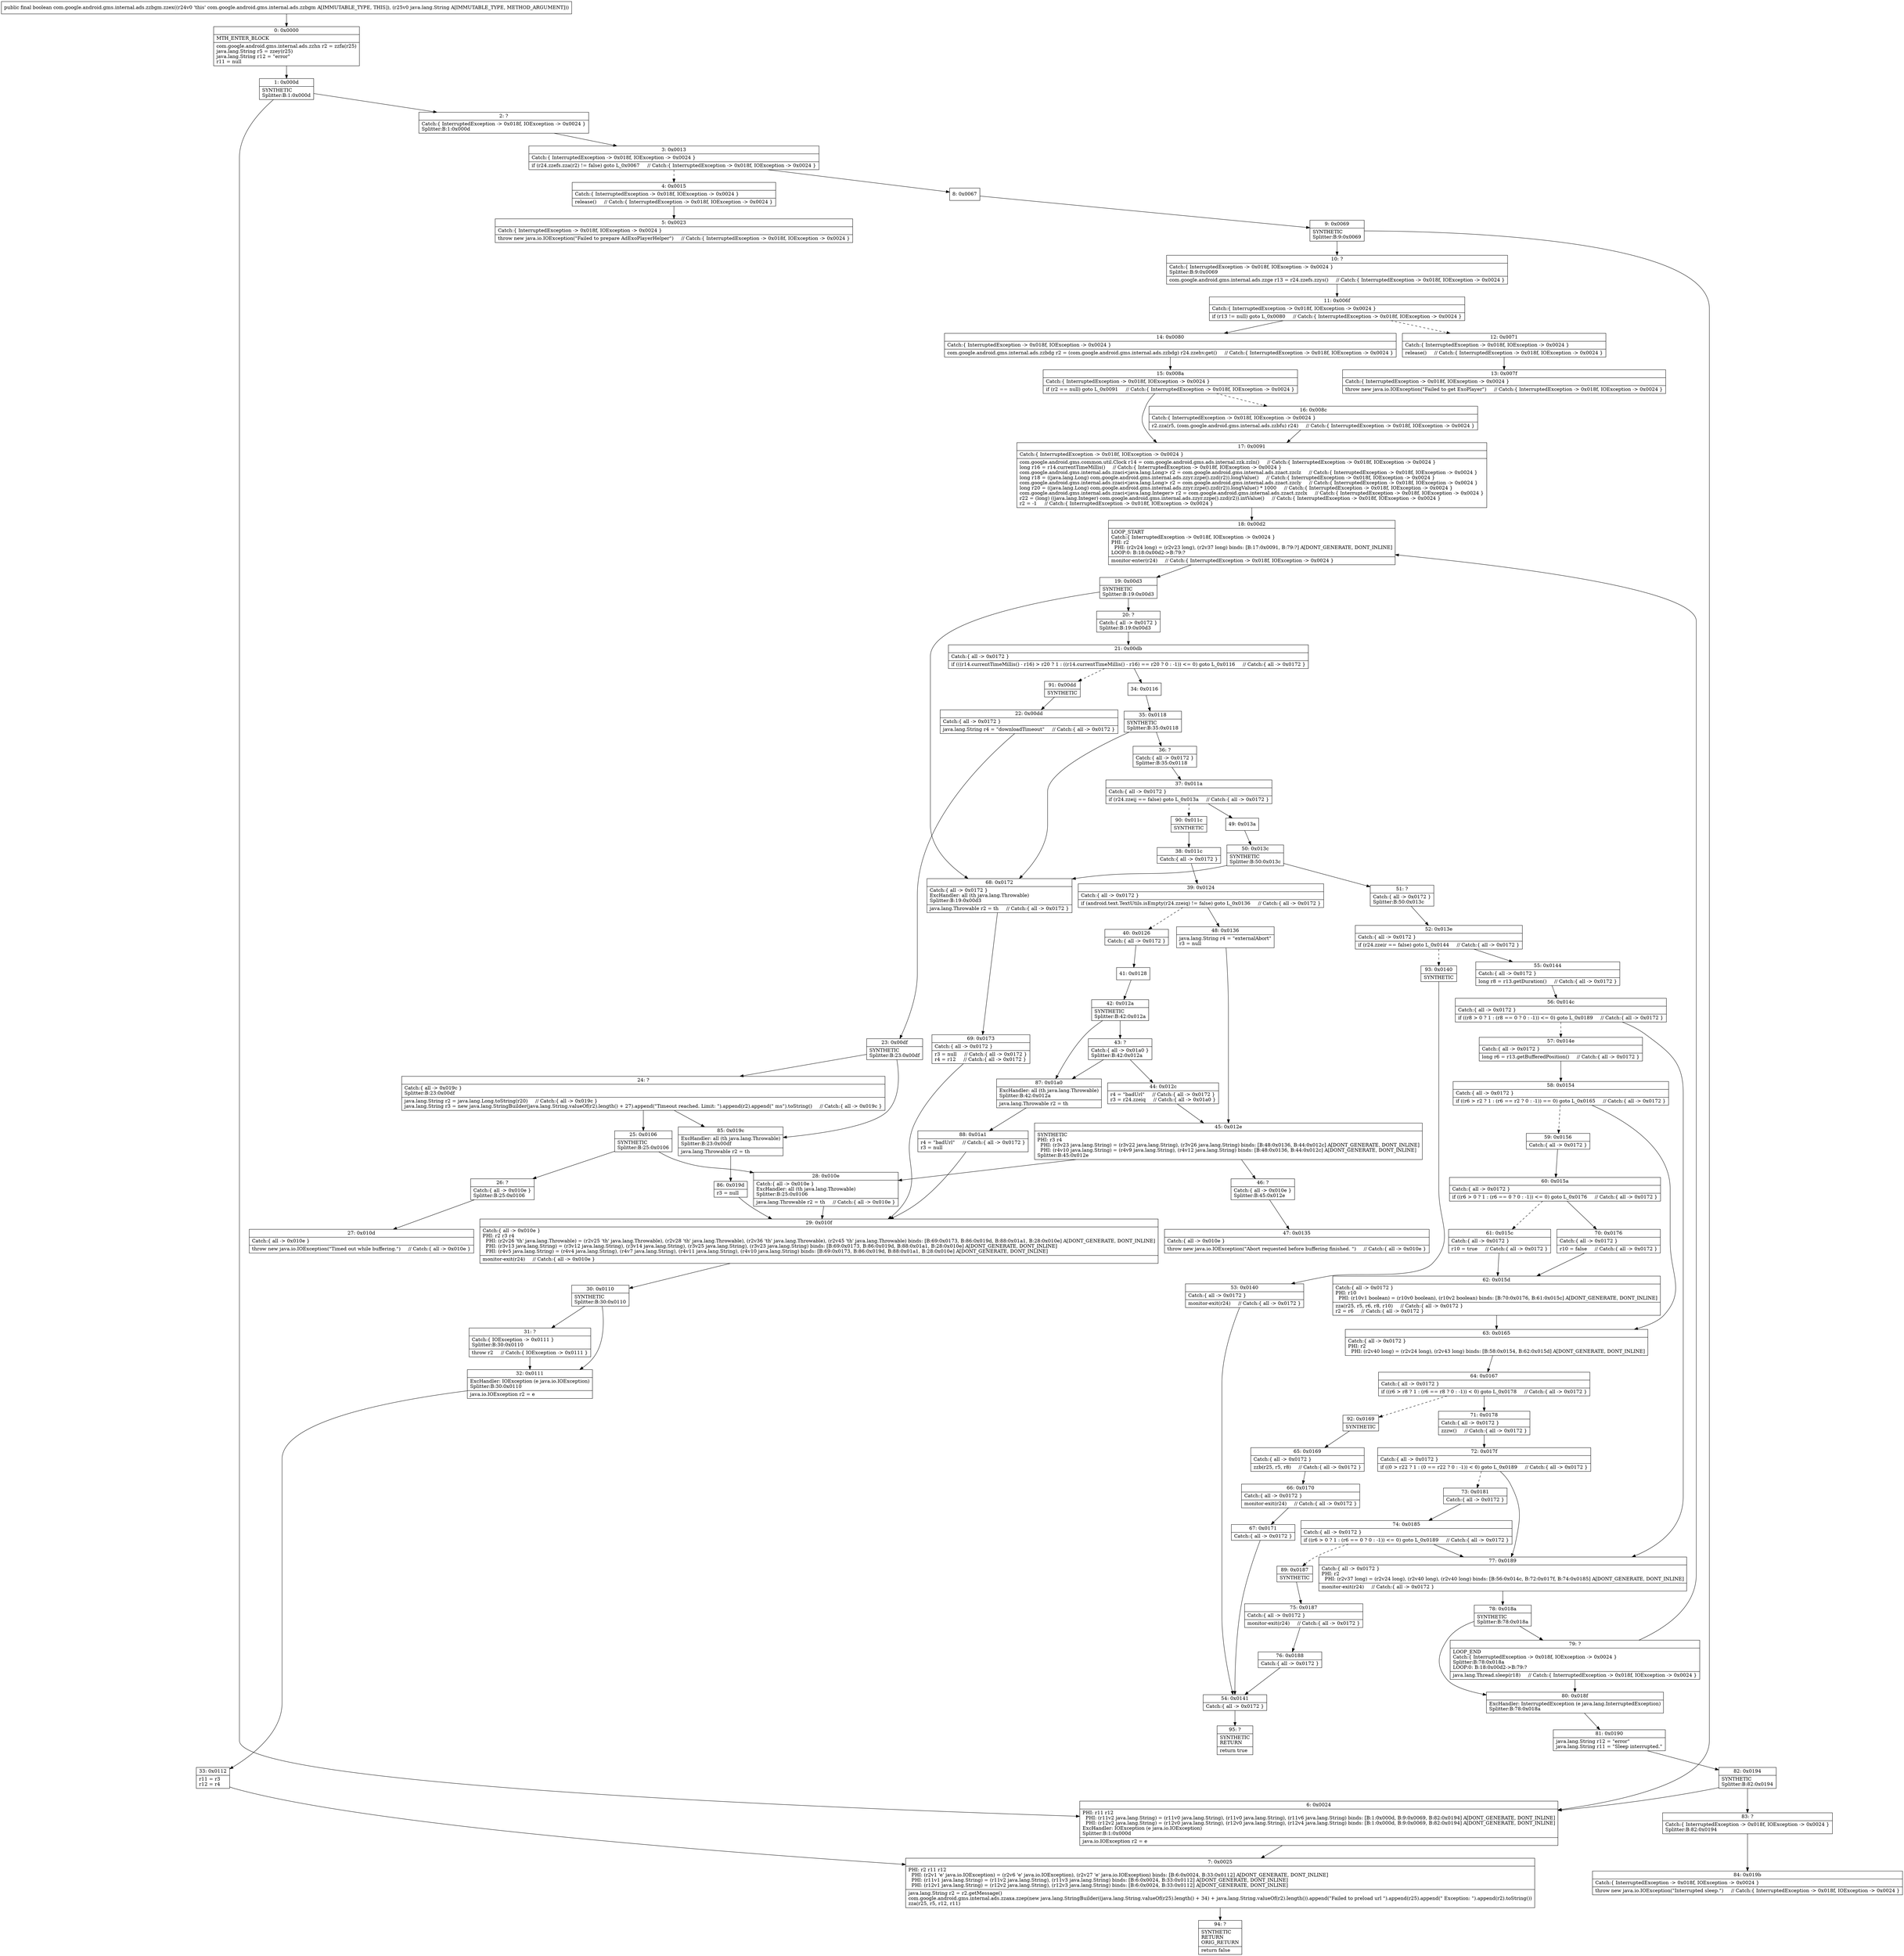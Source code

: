 digraph "CFG forcom.google.android.gms.internal.ads.zzbgm.zzex(Ljava\/lang\/String;)Z" {
Node_0 [shape=record,label="{0\:\ 0x0000|MTH_ENTER_BLOCK\l|com.google.android.gms.internal.ads.zzhn r2 = zzfa(r25)\ljava.lang.String r5 = zzey(r25)\ljava.lang.String r12 = \"error\"\lr11 = null\l}"];
Node_1 [shape=record,label="{1\:\ 0x000d|SYNTHETIC\lSplitter:B:1:0x000d\l}"];
Node_2 [shape=record,label="{2\:\ ?|Catch:\{ InterruptedException \-\> 0x018f, IOException \-\> 0x0024 \}\lSplitter:B:1:0x000d\l}"];
Node_3 [shape=record,label="{3\:\ 0x0013|Catch:\{ InterruptedException \-\> 0x018f, IOException \-\> 0x0024 \}\l|if (r24.zzefs.zza(r2) != false) goto L_0x0067     \/\/ Catch:\{ InterruptedException \-\> 0x018f, IOException \-\> 0x0024 \}\l}"];
Node_4 [shape=record,label="{4\:\ 0x0015|Catch:\{ InterruptedException \-\> 0x018f, IOException \-\> 0x0024 \}\l|release()     \/\/ Catch:\{ InterruptedException \-\> 0x018f, IOException \-\> 0x0024 \}\l}"];
Node_5 [shape=record,label="{5\:\ 0x0023|Catch:\{ InterruptedException \-\> 0x018f, IOException \-\> 0x0024 \}\l|throw new java.io.IOException(\"Failed to prepare AdExoPlayerHelper\")     \/\/ Catch:\{ InterruptedException \-\> 0x018f, IOException \-\> 0x0024 \}\l}"];
Node_6 [shape=record,label="{6\:\ 0x0024|PHI: r11 r12 \l  PHI: (r11v2 java.lang.String) = (r11v0 java.lang.String), (r11v0 java.lang.String), (r11v6 java.lang.String) binds: [B:1:0x000d, B:9:0x0069, B:82:0x0194] A[DONT_GENERATE, DONT_INLINE]\l  PHI: (r12v2 java.lang.String) = (r12v0 java.lang.String), (r12v0 java.lang.String), (r12v4 java.lang.String) binds: [B:1:0x000d, B:9:0x0069, B:82:0x0194] A[DONT_GENERATE, DONT_INLINE]\lExcHandler: IOException (e java.io.IOException)\lSplitter:B:1:0x000d\l|java.io.IOException r2 = e\l}"];
Node_7 [shape=record,label="{7\:\ 0x0025|PHI: r2 r11 r12 \l  PHI: (r2v1 'e' java.io.IOException) = (r2v6 'e' java.io.IOException), (r2v27 'e' java.io.IOException) binds: [B:6:0x0024, B:33:0x0112] A[DONT_GENERATE, DONT_INLINE]\l  PHI: (r11v1 java.lang.String) = (r11v2 java.lang.String), (r11v3 java.lang.String) binds: [B:6:0x0024, B:33:0x0112] A[DONT_GENERATE, DONT_INLINE]\l  PHI: (r12v1 java.lang.String) = (r12v2 java.lang.String), (r12v3 java.lang.String) binds: [B:6:0x0024, B:33:0x0112] A[DONT_GENERATE, DONT_INLINE]\l|java.lang.String r2 = r2.getMessage()\lcom.google.android.gms.internal.ads.zzaxa.zzep(new java.lang.StringBuilder((java.lang.String.valueOf(r25).length() + 34) + java.lang.String.valueOf(r2).length()).append(\"Failed to preload url \").append(r25).append(\" Exception: \").append(r2).toString())\lzza(r25, r5, r12, r11)\l}"];
Node_8 [shape=record,label="{8\:\ 0x0067}"];
Node_9 [shape=record,label="{9\:\ 0x0069|SYNTHETIC\lSplitter:B:9:0x0069\l}"];
Node_10 [shape=record,label="{10\:\ ?|Catch:\{ InterruptedException \-\> 0x018f, IOException \-\> 0x0024 \}\lSplitter:B:9:0x0069\l|com.google.android.gms.internal.ads.zzge r13 = r24.zzefs.zzys()     \/\/ Catch:\{ InterruptedException \-\> 0x018f, IOException \-\> 0x0024 \}\l}"];
Node_11 [shape=record,label="{11\:\ 0x006f|Catch:\{ InterruptedException \-\> 0x018f, IOException \-\> 0x0024 \}\l|if (r13 != null) goto L_0x0080     \/\/ Catch:\{ InterruptedException \-\> 0x018f, IOException \-\> 0x0024 \}\l}"];
Node_12 [shape=record,label="{12\:\ 0x0071|Catch:\{ InterruptedException \-\> 0x018f, IOException \-\> 0x0024 \}\l|release()     \/\/ Catch:\{ InterruptedException \-\> 0x018f, IOException \-\> 0x0024 \}\l}"];
Node_13 [shape=record,label="{13\:\ 0x007f|Catch:\{ InterruptedException \-\> 0x018f, IOException \-\> 0x0024 \}\l|throw new java.io.IOException(\"Failed to get ExoPlayer\")     \/\/ Catch:\{ InterruptedException \-\> 0x018f, IOException \-\> 0x0024 \}\l}"];
Node_14 [shape=record,label="{14\:\ 0x0080|Catch:\{ InterruptedException \-\> 0x018f, IOException \-\> 0x0024 \}\l|com.google.android.gms.internal.ads.zzbdg r2 = (com.google.android.gms.internal.ads.zzbdg) r24.zzehv.get()     \/\/ Catch:\{ InterruptedException \-\> 0x018f, IOException \-\> 0x0024 \}\l}"];
Node_15 [shape=record,label="{15\:\ 0x008a|Catch:\{ InterruptedException \-\> 0x018f, IOException \-\> 0x0024 \}\l|if (r2 == null) goto L_0x0091     \/\/ Catch:\{ InterruptedException \-\> 0x018f, IOException \-\> 0x0024 \}\l}"];
Node_16 [shape=record,label="{16\:\ 0x008c|Catch:\{ InterruptedException \-\> 0x018f, IOException \-\> 0x0024 \}\l|r2.zza(r5, (com.google.android.gms.internal.ads.zzbfu) r24)     \/\/ Catch:\{ InterruptedException \-\> 0x018f, IOException \-\> 0x0024 \}\l}"];
Node_17 [shape=record,label="{17\:\ 0x0091|Catch:\{ InterruptedException \-\> 0x018f, IOException \-\> 0x0024 \}\l|com.google.android.gms.common.util.Clock r14 = com.google.android.gms.ads.internal.zzk.zzln()     \/\/ Catch:\{ InterruptedException \-\> 0x018f, IOException \-\> 0x0024 \}\llong r16 = r14.currentTimeMillis()     \/\/ Catch:\{ InterruptedException \-\> 0x018f, IOException \-\> 0x0024 \}\lcom.google.android.gms.internal.ads.zzaci\<java.lang.Long\> r2 = com.google.android.gms.internal.ads.zzact.zzclz     \/\/ Catch:\{ InterruptedException \-\> 0x018f, IOException \-\> 0x0024 \}\llong r18 = ((java.lang.Long) com.google.android.gms.internal.ads.zzyr.zzpe().zzd(r2)).longValue()     \/\/ Catch:\{ InterruptedException \-\> 0x018f, IOException \-\> 0x0024 \}\lcom.google.android.gms.internal.ads.zzaci\<java.lang.Long\> r2 = com.google.android.gms.internal.ads.zzact.zzcly     \/\/ Catch:\{ InterruptedException \-\> 0x018f, IOException \-\> 0x0024 \}\llong r20 = ((java.lang.Long) com.google.android.gms.internal.ads.zzyr.zzpe().zzd(r2)).longValue() * 1000     \/\/ Catch:\{ InterruptedException \-\> 0x018f, IOException \-\> 0x0024 \}\lcom.google.android.gms.internal.ads.zzaci\<java.lang.Integer\> r2 = com.google.android.gms.internal.ads.zzact.zzclx     \/\/ Catch:\{ InterruptedException \-\> 0x018f, IOException \-\> 0x0024 \}\lr22 = (long) ((java.lang.Integer) com.google.android.gms.internal.ads.zzyr.zzpe().zzd(r2)).intValue()     \/\/ Catch:\{ InterruptedException \-\> 0x018f, IOException \-\> 0x0024 \}\lr2 = \-1     \/\/ Catch:\{ InterruptedException \-\> 0x018f, IOException \-\> 0x0024 \}\l}"];
Node_18 [shape=record,label="{18\:\ 0x00d2|LOOP_START\lCatch:\{ InterruptedException \-\> 0x018f, IOException \-\> 0x0024 \}\lPHI: r2 \l  PHI: (r2v24 long) = (r2v23 long), (r2v37 long) binds: [B:17:0x0091, B:79:?] A[DONT_GENERATE, DONT_INLINE]\lLOOP:0: B:18:0x00d2\-\>B:79:?\l|monitor\-enter(r24)     \/\/ Catch:\{ InterruptedException \-\> 0x018f, IOException \-\> 0x0024 \}\l}"];
Node_19 [shape=record,label="{19\:\ 0x00d3|SYNTHETIC\lSplitter:B:19:0x00d3\l}"];
Node_20 [shape=record,label="{20\:\ ?|Catch:\{ all \-\> 0x0172 \}\lSplitter:B:19:0x00d3\l}"];
Node_21 [shape=record,label="{21\:\ 0x00db|Catch:\{ all \-\> 0x0172 \}\l|if (((r14.currentTimeMillis() \- r16) \> r20 ? 1 : ((r14.currentTimeMillis() \- r16) == r20 ? 0 : \-1)) \<= 0) goto L_0x0116     \/\/ Catch:\{ all \-\> 0x0172 \}\l}"];
Node_22 [shape=record,label="{22\:\ 0x00dd|Catch:\{ all \-\> 0x0172 \}\l|java.lang.String r4 = \"downloadTimeout\"     \/\/ Catch:\{ all \-\> 0x0172 \}\l}"];
Node_23 [shape=record,label="{23\:\ 0x00df|SYNTHETIC\lSplitter:B:23:0x00df\l}"];
Node_24 [shape=record,label="{24\:\ ?|Catch:\{ all \-\> 0x019c \}\lSplitter:B:23:0x00df\l|java.lang.String r2 = java.lang.Long.toString(r20)     \/\/ Catch:\{ all \-\> 0x019c \}\ljava.lang.String r3 = new java.lang.StringBuilder(java.lang.String.valueOf(r2).length() + 27).append(\"Timeout reached. Limit: \").append(r2).append(\" ms\").toString()     \/\/ Catch:\{ all \-\> 0x019c \}\l}"];
Node_25 [shape=record,label="{25\:\ 0x0106|SYNTHETIC\lSplitter:B:25:0x0106\l}"];
Node_26 [shape=record,label="{26\:\ ?|Catch:\{ all \-\> 0x010e \}\lSplitter:B:25:0x0106\l}"];
Node_27 [shape=record,label="{27\:\ 0x010d|Catch:\{ all \-\> 0x010e \}\l|throw new java.io.IOException(\"Timed out while buffering.\")     \/\/ Catch:\{ all \-\> 0x010e \}\l}"];
Node_28 [shape=record,label="{28\:\ 0x010e|Catch:\{ all \-\> 0x010e \}\lExcHandler: all (th java.lang.Throwable)\lSplitter:B:25:0x0106\l|java.lang.Throwable r2 = th     \/\/ Catch:\{ all \-\> 0x010e \}\l}"];
Node_29 [shape=record,label="{29\:\ 0x010f|Catch:\{ all \-\> 0x010e \}\lPHI: r2 r3 r4 \l  PHI: (r2v26 'th' java.lang.Throwable) = (r2v25 'th' java.lang.Throwable), (r2v28 'th' java.lang.Throwable), (r2v36 'th' java.lang.Throwable), (r2v45 'th' java.lang.Throwable) binds: [B:69:0x0173, B:86:0x019d, B:88:0x01a1, B:28:0x010e] A[DONT_GENERATE, DONT_INLINE]\l  PHI: (r3v13 java.lang.String) = (r3v12 java.lang.String), (r3v14 java.lang.String), (r3v25 java.lang.String), (r3v23 java.lang.String) binds: [B:69:0x0173, B:86:0x019d, B:88:0x01a1, B:28:0x010e] A[DONT_GENERATE, DONT_INLINE]\l  PHI: (r4v5 java.lang.String) = (r4v4 java.lang.String), (r4v7 java.lang.String), (r4v11 java.lang.String), (r4v10 java.lang.String) binds: [B:69:0x0173, B:86:0x019d, B:88:0x01a1, B:28:0x010e] A[DONT_GENERATE, DONT_INLINE]\l|monitor\-exit(r24)     \/\/ Catch:\{ all \-\> 0x010e \}\l}"];
Node_30 [shape=record,label="{30\:\ 0x0110|SYNTHETIC\lSplitter:B:30:0x0110\l}"];
Node_31 [shape=record,label="{31\:\ ?|Catch:\{ IOException \-\> 0x0111 \}\lSplitter:B:30:0x0110\l|throw r2     \/\/ Catch:\{ IOException \-\> 0x0111 \}\l}"];
Node_32 [shape=record,label="{32\:\ 0x0111|ExcHandler: IOException (e java.io.IOException)\lSplitter:B:30:0x0110\l|java.io.IOException r2 = e\l}"];
Node_33 [shape=record,label="{33\:\ 0x0112|r11 = r3\lr12 = r4\l}"];
Node_34 [shape=record,label="{34\:\ 0x0116}"];
Node_35 [shape=record,label="{35\:\ 0x0118|SYNTHETIC\lSplitter:B:35:0x0118\l}"];
Node_36 [shape=record,label="{36\:\ ?|Catch:\{ all \-\> 0x0172 \}\lSplitter:B:35:0x0118\l}"];
Node_37 [shape=record,label="{37\:\ 0x011a|Catch:\{ all \-\> 0x0172 \}\l|if (r24.zzeij == false) goto L_0x013a     \/\/ Catch:\{ all \-\> 0x0172 \}\l}"];
Node_38 [shape=record,label="{38\:\ 0x011c|Catch:\{ all \-\> 0x0172 \}\l}"];
Node_39 [shape=record,label="{39\:\ 0x0124|Catch:\{ all \-\> 0x0172 \}\l|if (android.text.TextUtils.isEmpty(r24.zzeiq) != false) goto L_0x0136     \/\/ Catch:\{ all \-\> 0x0172 \}\l}"];
Node_40 [shape=record,label="{40\:\ 0x0126|Catch:\{ all \-\> 0x0172 \}\l}"];
Node_41 [shape=record,label="{41\:\ 0x0128}"];
Node_42 [shape=record,label="{42\:\ 0x012a|SYNTHETIC\lSplitter:B:42:0x012a\l}"];
Node_43 [shape=record,label="{43\:\ ?|Catch:\{ all \-\> 0x01a0 \}\lSplitter:B:42:0x012a\l}"];
Node_44 [shape=record,label="{44\:\ 0x012c|r4 = \"badUrl\"     \/\/ Catch:\{ all \-\> 0x0172 \}\lr3 = r24.zzeiq     \/\/ Catch:\{ all \-\> 0x01a0 \}\l}"];
Node_45 [shape=record,label="{45\:\ 0x012e|SYNTHETIC\lPHI: r3 r4 \l  PHI: (r3v23 java.lang.String) = (r3v22 java.lang.String), (r3v26 java.lang.String) binds: [B:48:0x0136, B:44:0x012c] A[DONT_GENERATE, DONT_INLINE]\l  PHI: (r4v10 java.lang.String) = (r4v9 java.lang.String), (r4v12 java.lang.String) binds: [B:48:0x0136, B:44:0x012c] A[DONT_GENERATE, DONT_INLINE]\lSplitter:B:45:0x012e\l}"];
Node_46 [shape=record,label="{46\:\ ?|Catch:\{ all \-\> 0x010e \}\lSplitter:B:45:0x012e\l}"];
Node_47 [shape=record,label="{47\:\ 0x0135|Catch:\{ all \-\> 0x010e \}\l|throw new java.io.IOException(\"Abort requested before buffering finished. \")     \/\/ Catch:\{ all \-\> 0x010e \}\l}"];
Node_48 [shape=record,label="{48\:\ 0x0136|java.lang.String r4 = \"externalAbort\"\lr3 = null\l}"];
Node_49 [shape=record,label="{49\:\ 0x013a}"];
Node_50 [shape=record,label="{50\:\ 0x013c|SYNTHETIC\lSplitter:B:50:0x013c\l}"];
Node_51 [shape=record,label="{51\:\ ?|Catch:\{ all \-\> 0x0172 \}\lSplitter:B:50:0x013c\l}"];
Node_52 [shape=record,label="{52\:\ 0x013e|Catch:\{ all \-\> 0x0172 \}\l|if (r24.zzeir == false) goto L_0x0144     \/\/ Catch:\{ all \-\> 0x0172 \}\l}"];
Node_53 [shape=record,label="{53\:\ 0x0140|Catch:\{ all \-\> 0x0172 \}\l|monitor\-exit(r24)     \/\/ Catch:\{ all \-\> 0x0172 \}\l}"];
Node_54 [shape=record,label="{54\:\ 0x0141|Catch:\{ all \-\> 0x0172 \}\l}"];
Node_55 [shape=record,label="{55\:\ 0x0144|Catch:\{ all \-\> 0x0172 \}\l|long r8 = r13.getDuration()     \/\/ Catch:\{ all \-\> 0x0172 \}\l}"];
Node_56 [shape=record,label="{56\:\ 0x014c|Catch:\{ all \-\> 0x0172 \}\l|if ((r8 \> 0 ? 1 : (r8 == 0 ? 0 : \-1)) \<= 0) goto L_0x0189     \/\/ Catch:\{ all \-\> 0x0172 \}\l}"];
Node_57 [shape=record,label="{57\:\ 0x014e|Catch:\{ all \-\> 0x0172 \}\l|long r6 = r13.getBufferedPosition()     \/\/ Catch:\{ all \-\> 0x0172 \}\l}"];
Node_58 [shape=record,label="{58\:\ 0x0154|Catch:\{ all \-\> 0x0172 \}\l|if ((r6 \> r2 ? 1 : (r6 == r2 ? 0 : \-1)) == 0) goto L_0x0165     \/\/ Catch:\{ all \-\> 0x0172 \}\l}"];
Node_59 [shape=record,label="{59\:\ 0x0156|Catch:\{ all \-\> 0x0172 \}\l}"];
Node_60 [shape=record,label="{60\:\ 0x015a|Catch:\{ all \-\> 0x0172 \}\l|if ((r6 \> 0 ? 1 : (r6 == 0 ? 0 : \-1)) \<= 0) goto L_0x0176     \/\/ Catch:\{ all \-\> 0x0172 \}\l}"];
Node_61 [shape=record,label="{61\:\ 0x015c|Catch:\{ all \-\> 0x0172 \}\l|r10 = true     \/\/ Catch:\{ all \-\> 0x0172 \}\l}"];
Node_62 [shape=record,label="{62\:\ 0x015d|Catch:\{ all \-\> 0x0172 \}\lPHI: r10 \l  PHI: (r10v1 boolean) = (r10v0 boolean), (r10v2 boolean) binds: [B:70:0x0176, B:61:0x015c] A[DONT_GENERATE, DONT_INLINE]\l|zza(r25, r5, r6, r8, r10)     \/\/ Catch:\{ all \-\> 0x0172 \}\lr2 = r6     \/\/ Catch:\{ all \-\> 0x0172 \}\l}"];
Node_63 [shape=record,label="{63\:\ 0x0165|Catch:\{ all \-\> 0x0172 \}\lPHI: r2 \l  PHI: (r2v40 long) = (r2v24 long), (r2v43 long) binds: [B:58:0x0154, B:62:0x015d] A[DONT_GENERATE, DONT_INLINE]\l}"];
Node_64 [shape=record,label="{64\:\ 0x0167|Catch:\{ all \-\> 0x0172 \}\l|if ((r6 \> r8 ? 1 : (r6 == r8 ? 0 : \-1)) \< 0) goto L_0x0178     \/\/ Catch:\{ all \-\> 0x0172 \}\l}"];
Node_65 [shape=record,label="{65\:\ 0x0169|Catch:\{ all \-\> 0x0172 \}\l|zzb(r25, r5, r8)     \/\/ Catch:\{ all \-\> 0x0172 \}\l}"];
Node_66 [shape=record,label="{66\:\ 0x0170|Catch:\{ all \-\> 0x0172 \}\l|monitor\-exit(r24)     \/\/ Catch:\{ all \-\> 0x0172 \}\l}"];
Node_67 [shape=record,label="{67\:\ 0x0171|Catch:\{ all \-\> 0x0172 \}\l}"];
Node_68 [shape=record,label="{68\:\ 0x0172|Catch:\{ all \-\> 0x0172 \}\lExcHandler: all (th java.lang.Throwable)\lSplitter:B:19:0x00d3\l|java.lang.Throwable r2 = th     \/\/ Catch:\{ all \-\> 0x0172 \}\l}"];
Node_69 [shape=record,label="{69\:\ 0x0173|Catch:\{ all \-\> 0x0172 \}\l|r3 = null     \/\/ Catch:\{ all \-\> 0x0172 \}\lr4 = r12     \/\/ Catch:\{ all \-\> 0x0172 \}\l}"];
Node_70 [shape=record,label="{70\:\ 0x0176|Catch:\{ all \-\> 0x0172 \}\l|r10 = false     \/\/ Catch:\{ all \-\> 0x0172 \}\l}"];
Node_71 [shape=record,label="{71\:\ 0x0178|Catch:\{ all \-\> 0x0172 \}\l|zzzw()     \/\/ Catch:\{ all \-\> 0x0172 \}\l}"];
Node_72 [shape=record,label="{72\:\ 0x017f|Catch:\{ all \-\> 0x0172 \}\l|if ((0 \> r22 ? 1 : (0 == r22 ? 0 : \-1)) \< 0) goto L_0x0189     \/\/ Catch:\{ all \-\> 0x0172 \}\l}"];
Node_73 [shape=record,label="{73\:\ 0x0181|Catch:\{ all \-\> 0x0172 \}\l}"];
Node_74 [shape=record,label="{74\:\ 0x0185|Catch:\{ all \-\> 0x0172 \}\l|if ((r6 \> 0 ? 1 : (r6 == 0 ? 0 : \-1)) \<= 0) goto L_0x0189     \/\/ Catch:\{ all \-\> 0x0172 \}\l}"];
Node_75 [shape=record,label="{75\:\ 0x0187|Catch:\{ all \-\> 0x0172 \}\l|monitor\-exit(r24)     \/\/ Catch:\{ all \-\> 0x0172 \}\l}"];
Node_76 [shape=record,label="{76\:\ 0x0188|Catch:\{ all \-\> 0x0172 \}\l}"];
Node_77 [shape=record,label="{77\:\ 0x0189|Catch:\{ all \-\> 0x0172 \}\lPHI: r2 \l  PHI: (r2v37 long) = (r2v24 long), (r2v40 long), (r2v40 long) binds: [B:56:0x014c, B:72:0x017f, B:74:0x0185] A[DONT_GENERATE, DONT_INLINE]\l|monitor\-exit(r24)     \/\/ Catch:\{ all \-\> 0x0172 \}\l}"];
Node_78 [shape=record,label="{78\:\ 0x018a|SYNTHETIC\lSplitter:B:78:0x018a\l}"];
Node_79 [shape=record,label="{79\:\ ?|LOOP_END\lCatch:\{ InterruptedException \-\> 0x018f, IOException \-\> 0x0024 \}\lSplitter:B:78:0x018a\lLOOP:0: B:18:0x00d2\-\>B:79:?\l|java.lang.Thread.sleep(r18)     \/\/ Catch:\{ InterruptedException \-\> 0x018f, IOException \-\> 0x0024 \}\l}"];
Node_80 [shape=record,label="{80\:\ 0x018f|ExcHandler: InterruptedException (e java.lang.InterruptedException)\lSplitter:B:78:0x018a\l}"];
Node_81 [shape=record,label="{81\:\ 0x0190|java.lang.String r12 = \"error\"\ljava.lang.String r11 = \"Sleep interrupted.\"\l}"];
Node_82 [shape=record,label="{82\:\ 0x0194|SYNTHETIC\lSplitter:B:82:0x0194\l}"];
Node_83 [shape=record,label="{83\:\ ?|Catch:\{ InterruptedException \-\> 0x018f, IOException \-\> 0x0024 \}\lSplitter:B:82:0x0194\l}"];
Node_84 [shape=record,label="{84\:\ 0x019b|Catch:\{ InterruptedException \-\> 0x018f, IOException \-\> 0x0024 \}\l|throw new java.io.IOException(\"Interrupted sleep.\")     \/\/ Catch:\{ InterruptedException \-\> 0x018f, IOException \-\> 0x0024 \}\l}"];
Node_85 [shape=record,label="{85\:\ 0x019c|ExcHandler: all (th java.lang.Throwable)\lSplitter:B:23:0x00df\l|java.lang.Throwable r2 = th\l}"];
Node_86 [shape=record,label="{86\:\ 0x019d|r3 = null\l}"];
Node_87 [shape=record,label="{87\:\ 0x01a0|ExcHandler: all (th java.lang.Throwable)\lSplitter:B:42:0x012a\l|java.lang.Throwable r2 = th\l}"];
Node_88 [shape=record,label="{88\:\ 0x01a1|r4 = \"badUrl\"     \/\/ Catch:\{ all \-\> 0x0172 \}\lr3 = null\l}"];
Node_89 [shape=record,label="{89\:\ 0x0187|SYNTHETIC\l}"];
Node_90 [shape=record,label="{90\:\ 0x011c|SYNTHETIC\l}"];
Node_91 [shape=record,label="{91\:\ 0x00dd|SYNTHETIC\l}"];
Node_92 [shape=record,label="{92\:\ 0x0169|SYNTHETIC\l}"];
Node_93 [shape=record,label="{93\:\ 0x0140|SYNTHETIC\l}"];
Node_94 [shape=record,label="{94\:\ ?|SYNTHETIC\lRETURN\lORIG_RETURN\l|return false\l}"];
Node_95 [shape=record,label="{95\:\ ?|SYNTHETIC\lRETURN\l|return true\l}"];
MethodNode[shape=record,label="{public final boolean com.google.android.gms.internal.ads.zzbgm.zzex((r24v0 'this' com.google.android.gms.internal.ads.zzbgm A[IMMUTABLE_TYPE, THIS]), (r25v0 java.lang.String A[IMMUTABLE_TYPE, METHOD_ARGUMENT])) }"];
MethodNode -> Node_0;
Node_0 -> Node_1;
Node_1 -> Node_2;
Node_1 -> Node_6;
Node_2 -> Node_3;
Node_3 -> Node_4[style=dashed];
Node_3 -> Node_8;
Node_4 -> Node_5;
Node_6 -> Node_7;
Node_7 -> Node_94;
Node_8 -> Node_9;
Node_9 -> Node_10;
Node_9 -> Node_6;
Node_10 -> Node_11;
Node_11 -> Node_12[style=dashed];
Node_11 -> Node_14;
Node_12 -> Node_13;
Node_14 -> Node_15;
Node_15 -> Node_16[style=dashed];
Node_15 -> Node_17;
Node_16 -> Node_17;
Node_17 -> Node_18;
Node_18 -> Node_19;
Node_19 -> Node_20;
Node_19 -> Node_68;
Node_20 -> Node_21;
Node_21 -> Node_34;
Node_21 -> Node_91[style=dashed];
Node_22 -> Node_23;
Node_23 -> Node_24;
Node_23 -> Node_85;
Node_24 -> Node_85;
Node_24 -> Node_25;
Node_25 -> Node_26;
Node_25 -> Node_28;
Node_26 -> Node_27;
Node_28 -> Node_29;
Node_29 -> Node_30;
Node_30 -> Node_31;
Node_30 -> Node_32;
Node_31 -> Node_32;
Node_32 -> Node_33;
Node_33 -> Node_7;
Node_34 -> Node_35;
Node_35 -> Node_36;
Node_35 -> Node_68;
Node_36 -> Node_37;
Node_37 -> Node_49;
Node_37 -> Node_90[style=dashed];
Node_38 -> Node_39;
Node_39 -> Node_40[style=dashed];
Node_39 -> Node_48;
Node_40 -> Node_41;
Node_41 -> Node_42;
Node_42 -> Node_43;
Node_42 -> Node_87;
Node_43 -> Node_44;
Node_43 -> Node_87;
Node_44 -> Node_45;
Node_45 -> Node_46;
Node_45 -> Node_28;
Node_46 -> Node_47;
Node_48 -> Node_45;
Node_49 -> Node_50;
Node_50 -> Node_51;
Node_50 -> Node_68;
Node_51 -> Node_52;
Node_52 -> Node_55;
Node_52 -> Node_93[style=dashed];
Node_53 -> Node_54;
Node_54 -> Node_95;
Node_55 -> Node_56;
Node_56 -> Node_57[style=dashed];
Node_56 -> Node_77;
Node_57 -> Node_58;
Node_58 -> Node_59[style=dashed];
Node_58 -> Node_63;
Node_59 -> Node_60;
Node_60 -> Node_61[style=dashed];
Node_60 -> Node_70;
Node_61 -> Node_62;
Node_62 -> Node_63;
Node_63 -> Node_64;
Node_64 -> Node_71;
Node_64 -> Node_92[style=dashed];
Node_65 -> Node_66;
Node_66 -> Node_67;
Node_67 -> Node_54;
Node_68 -> Node_69;
Node_69 -> Node_29;
Node_70 -> Node_62;
Node_71 -> Node_72;
Node_72 -> Node_73[style=dashed];
Node_72 -> Node_77;
Node_73 -> Node_74;
Node_74 -> Node_77;
Node_74 -> Node_89[style=dashed];
Node_75 -> Node_76;
Node_76 -> Node_54;
Node_77 -> Node_78;
Node_78 -> Node_79;
Node_78 -> Node_80;
Node_79 -> Node_80;
Node_79 -> Node_18;
Node_80 -> Node_81;
Node_81 -> Node_82;
Node_82 -> Node_83;
Node_82 -> Node_6;
Node_83 -> Node_84;
Node_85 -> Node_86;
Node_86 -> Node_29;
Node_87 -> Node_88;
Node_88 -> Node_29;
Node_89 -> Node_75;
Node_90 -> Node_38;
Node_91 -> Node_22;
Node_92 -> Node_65;
Node_93 -> Node_53;
}

